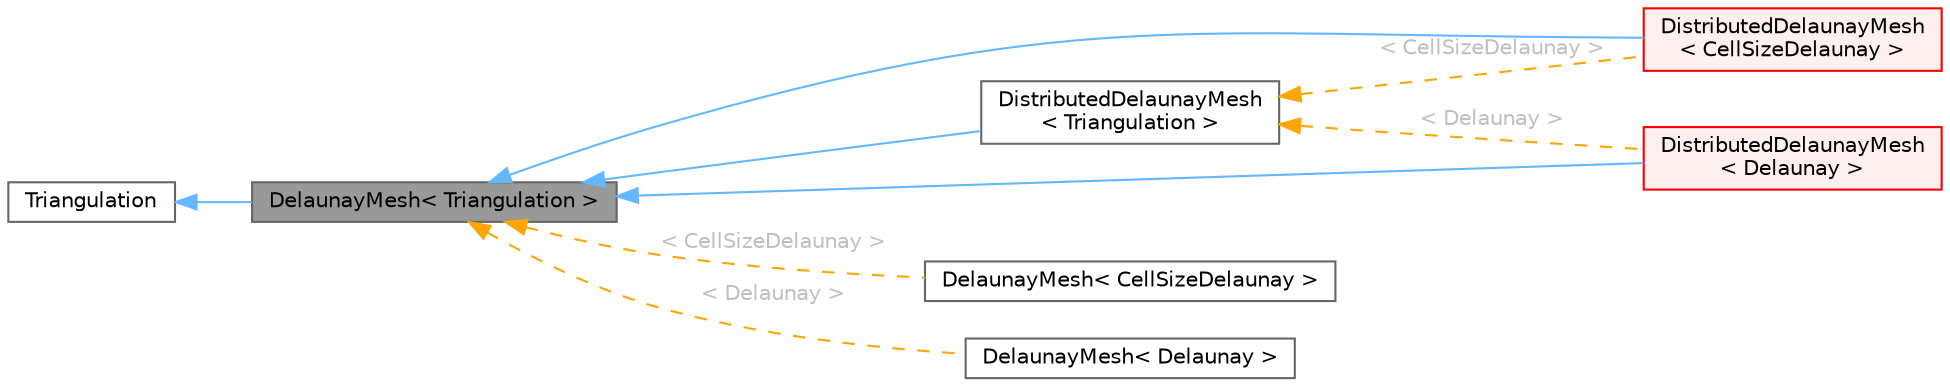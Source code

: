 digraph "DelaunayMesh&lt; Triangulation &gt;"
{
 // LATEX_PDF_SIZE
  bgcolor="transparent";
  edge [fontname=Helvetica,fontsize=10,labelfontname=Helvetica,labelfontsize=10];
  node [fontname=Helvetica,fontsize=10,shape=box,height=0.2,width=0.4];
  rankdir="LR";
  Node1 [id="Node000001",label="DelaunayMesh\< Triangulation \>",height=0.2,width=0.4,color="gray40", fillcolor="grey60", style="filled", fontcolor="black",tooltip="The vertex and cell classes must have an index defined."];
  Node2 -> Node1 [id="edge1_Node000001_Node000002",dir="back",color="steelblue1",style="solid",tooltip=" "];
  Node2 [id="Node000002",label="Triangulation",height=0.2,width=0.4,color="gray40", fillcolor="white", style="filled",tooltip=" "];
  Node1 -> Node3 [id="edge2_Node000001_Node000003",dir="back",color="steelblue1",style="solid",tooltip=" "];
  Node3 [id="Node000003",label="DistributedDelaunayMesh\l\< CellSizeDelaunay \>",height=0.2,width=0.4,color="red", fillcolor="#FFF0F0", style="filled",URL="$classFoam_1_1DistributedDelaunayMesh.html",tooltip=" "];
  Node1 -> Node5 [id="edge3_Node000001_Node000005",dir="back",color="steelblue1",style="solid",tooltip=" "];
  Node5 [id="Node000005",label="DistributedDelaunayMesh\l\< Delaunay \>",height=0.2,width=0.4,color="red", fillcolor="#FFF0F0", style="filled",URL="$classFoam_1_1DistributedDelaunayMesh.html",tooltip=" "];
  Node1 -> Node7 [id="edge4_Node000001_Node000007",dir="back",color="steelblue1",style="solid",tooltip=" "];
  Node7 [id="Node000007",label="DistributedDelaunayMesh\l\< Triangulation \>",height=0.2,width=0.4,color="gray40", fillcolor="white", style="filled",URL="$classFoam_1_1DistributedDelaunayMesh.html",tooltip=" "];
  Node7 -> Node3 [id="edge5_Node000007_Node000003",dir="back",color="orange",style="dashed",tooltip=" ",label=" \< CellSizeDelaunay \>",fontcolor="grey" ];
  Node7 -> Node5 [id="edge6_Node000007_Node000005",dir="back",color="orange",style="dashed",tooltip=" ",label=" \< Delaunay \>",fontcolor="grey" ];
  Node1 -> Node8 [id="edge7_Node000001_Node000008",dir="back",color="orange",style="dashed",tooltip=" ",label=" \< CellSizeDelaunay \>",fontcolor="grey" ];
  Node8 [id="Node000008",label="DelaunayMesh\< CellSizeDelaunay \>",height=0.2,width=0.4,color="gray40", fillcolor="white", style="filled",URL="$classFoam_1_1DelaunayMesh.html",tooltip=" "];
  Node1 -> Node9 [id="edge8_Node000001_Node000009",dir="back",color="orange",style="dashed",tooltip=" ",label=" \< Delaunay \>",fontcolor="grey" ];
  Node9 [id="Node000009",label="DelaunayMesh\< Delaunay \>",height=0.2,width=0.4,color="gray40", fillcolor="white", style="filled",URL="$classFoam_1_1DelaunayMesh.html",tooltip=" "];
}
